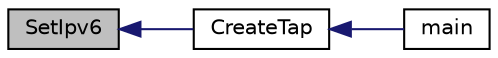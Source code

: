 digraph "SetIpv6"
{
  edge [fontname="Helvetica",fontsize="10",labelfontname="Helvetica",labelfontsize="10"];
  node [fontname="Helvetica",fontsize="10",shape=record];
  rankdir="LR";
  Node1 [label="SetIpv6",height=0.2,width=0.4,color="black", fillcolor="grey75", style="filled", fontcolor="black"];
  Node1 -> Node2 [dir="back",color="midnightblue",fontsize="10",style="solid"];
  Node2 [label="CreateTap",height=0.2,width=0.4,color="black", fillcolor="white", style="filled",URL="$d9/db5/tap-device-creator_8cc.html#adfa72932b0318d125690937ebc451338"];
  Node2 -> Node3 [dir="back",color="midnightblue",fontsize="10",style="solid"];
  Node3 [label="main",height=0.2,width=0.4,color="black", fillcolor="white", style="filled",URL="$d9/db5/tap-device-creator_8cc.html#a0ddf1224851353fc92bfbff6f499fa97"];
}

